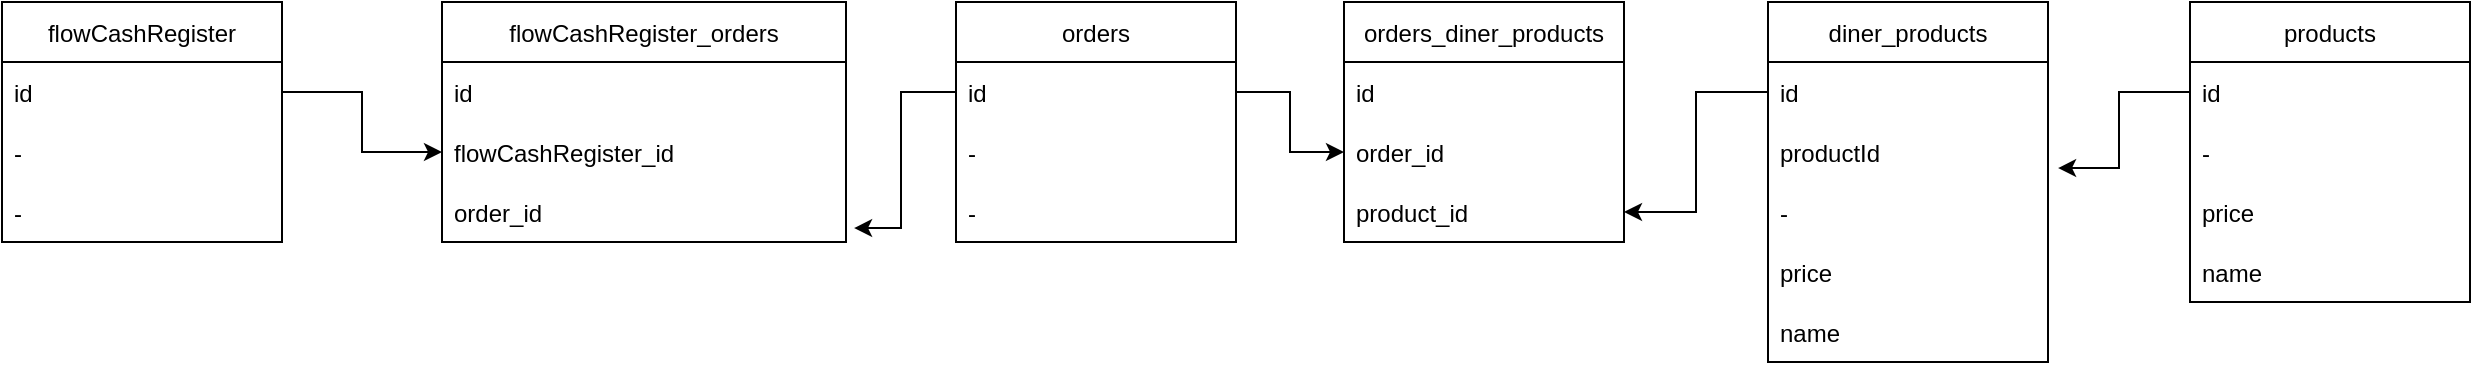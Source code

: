 <mxfile version="16.1.0" type="github"><diagram id="89PJdxlmcdVDWwbZeWa7" name="Page-1"><mxGraphModel dx="1422" dy="794" grid="0" gridSize="10" guides="1" tooltips="1" connect="1" arrows="1" fold="1" page="1" pageScale="1" pageWidth="827" pageHeight="1169" math="0" shadow="0"><root><mxCell id="0"/><mxCell id="1" parent="0"/><mxCell id="ib7c_oNLBqje75TYa74I-1" value="flowCashRegister" style="swimlane;fontStyle=0;childLayout=stackLayout;horizontal=1;startSize=30;horizontalStack=0;resizeParent=1;resizeParentMax=0;resizeLast=0;collapsible=1;marginBottom=0;" vertex="1" parent="1"><mxGeometry x="32" y="28" width="140" height="120" as="geometry"/></mxCell><mxCell id="ib7c_oNLBqje75TYa74I-2" value="id" style="text;strokeColor=none;fillColor=none;align=left;verticalAlign=middle;spacingLeft=4;spacingRight=4;overflow=hidden;points=[[0,0.5],[1,0.5]];portConstraint=eastwest;rotatable=0;" vertex="1" parent="ib7c_oNLBqje75TYa74I-1"><mxGeometry y="30" width="140" height="30" as="geometry"/></mxCell><mxCell id="ib7c_oNLBqje75TYa74I-3" value="-" style="text;strokeColor=none;fillColor=none;align=left;verticalAlign=middle;spacingLeft=4;spacingRight=4;overflow=hidden;points=[[0,0.5],[1,0.5]];portConstraint=eastwest;rotatable=0;" vertex="1" parent="ib7c_oNLBqje75TYa74I-1"><mxGeometry y="60" width="140" height="30" as="geometry"/></mxCell><mxCell id="ib7c_oNLBqje75TYa74I-4" value="-" style="text;strokeColor=none;fillColor=none;align=left;verticalAlign=middle;spacingLeft=4;spacingRight=4;overflow=hidden;points=[[0,0.5],[1,0.5]];portConstraint=eastwest;rotatable=0;" vertex="1" parent="ib7c_oNLBqje75TYa74I-1"><mxGeometry y="90" width="140" height="30" as="geometry"/></mxCell><mxCell id="ib7c_oNLBqje75TYa74I-5" value="flowCashRegister_orders" style="swimlane;fontStyle=0;childLayout=stackLayout;horizontal=1;startSize=30;horizontalStack=0;resizeParent=1;resizeParentMax=0;resizeLast=0;collapsible=1;marginBottom=0;" vertex="1" parent="1"><mxGeometry x="252" y="28" width="202" height="120" as="geometry"/></mxCell><mxCell id="ib7c_oNLBqje75TYa74I-6" value="id" style="text;strokeColor=none;fillColor=none;align=left;verticalAlign=middle;spacingLeft=4;spacingRight=4;overflow=hidden;points=[[0,0.5],[1,0.5]];portConstraint=eastwest;rotatable=0;" vertex="1" parent="ib7c_oNLBqje75TYa74I-5"><mxGeometry y="30" width="202" height="30" as="geometry"/></mxCell><mxCell id="ib7c_oNLBqje75TYa74I-7" value="flowCashRegister_id" style="text;strokeColor=none;fillColor=none;align=left;verticalAlign=middle;spacingLeft=4;spacingRight=4;overflow=hidden;points=[[0,0.5],[1,0.5]];portConstraint=eastwest;rotatable=0;" vertex="1" parent="ib7c_oNLBqje75TYa74I-5"><mxGeometry y="60" width="202" height="30" as="geometry"/></mxCell><mxCell id="ib7c_oNLBqje75TYa74I-8" value="order_id" style="text;strokeColor=none;fillColor=none;align=left;verticalAlign=middle;spacingLeft=4;spacingRight=4;overflow=hidden;points=[[0,0.5],[1,0.5]];portConstraint=eastwest;rotatable=0;" vertex="1" parent="ib7c_oNLBqje75TYa74I-5"><mxGeometry y="90" width="202" height="30" as="geometry"/></mxCell><mxCell id="ib7c_oNLBqje75TYa74I-11" value="" style="edgeStyle=orthogonalEdgeStyle;rounded=0;orthogonalLoop=1;jettySize=auto;html=1;entryX=0;entryY=0.5;entryDx=0;entryDy=0;" edge="1" parent="1" source="ib7c_oNLBqje75TYa74I-2" target="ib7c_oNLBqje75TYa74I-7"><mxGeometry relative="1" as="geometry"/></mxCell><mxCell id="ib7c_oNLBqje75TYa74I-12" value="orders" style="swimlane;fontStyle=0;childLayout=stackLayout;horizontal=1;startSize=30;horizontalStack=0;resizeParent=1;resizeParentMax=0;resizeLast=0;collapsible=1;marginBottom=0;" vertex="1" parent="1"><mxGeometry x="509" y="28" width="140" height="120" as="geometry"/></mxCell><mxCell id="ib7c_oNLBqje75TYa74I-13" value="id" style="text;strokeColor=none;fillColor=none;align=left;verticalAlign=middle;spacingLeft=4;spacingRight=4;overflow=hidden;points=[[0,0.5],[1,0.5]];portConstraint=eastwest;rotatable=0;" vertex="1" parent="ib7c_oNLBqje75TYa74I-12"><mxGeometry y="30" width="140" height="30" as="geometry"/></mxCell><mxCell id="ib7c_oNLBqje75TYa74I-14" value="-" style="text;strokeColor=none;fillColor=none;align=left;verticalAlign=middle;spacingLeft=4;spacingRight=4;overflow=hidden;points=[[0,0.5],[1,0.5]];portConstraint=eastwest;rotatable=0;" vertex="1" parent="ib7c_oNLBqje75TYa74I-12"><mxGeometry y="60" width="140" height="30" as="geometry"/></mxCell><mxCell id="ib7c_oNLBqje75TYa74I-15" value="-" style="text;strokeColor=none;fillColor=none;align=left;verticalAlign=middle;spacingLeft=4;spacingRight=4;overflow=hidden;points=[[0,0.5],[1,0.5]];portConstraint=eastwest;rotatable=0;" vertex="1" parent="ib7c_oNLBqje75TYa74I-12"><mxGeometry y="90" width="140" height="30" as="geometry"/></mxCell><mxCell id="ib7c_oNLBqje75TYa74I-16" style="edgeStyle=orthogonalEdgeStyle;rounded=0;orthogonalLoop=1;jettySize=auto;html=1;exitX=0;exitY=0.5;exitDx=0;exitDy=0;entryX=1.02;entryY=0.767;entryDx=0;entryDy=0;entryPerimeter=0;" edge="1" parent="1" source="ib7c_oNLBqje75TYa74I-13" target="ib7c_oNLBqje75TYa74I-8"><mxGeometry relative="1" as="geometry"/></mxCell><mxCell id="ib7c_oNLBqje75TYa74I-17" value="orders_diner_products" style="swimlane;fontStyle=0;childLayout=stackLayout;horizontal=1;startSize=30;horizontalStack=0;resizeParent=1;resizeParentMax=0;resizeLast=0;collapsible=1;marginBottom=0;" vertex="1" parent="1"><mxGeometry x="703" y="28" width="140" height="120" as="geometry"/></mxCell><mxCell id="ib7c_oNLBqje75TYa74I-18" value="id" style="text;strokeColor=none;fillColor=none;align=left;verticalAlign=middle;spacingLeft=4;spacingRight=4;overflow=hidden;points=[[0,0.5],[1,0.5]];portConstraint=eastwest;rotatable=0;" vertex="1" parent="ib7c_oNLBqje75TYa74I-17"><mxGeometry y="30" width="140" height="30" as="geometry"/></mxCell><mxCell id="ib7c_oNLBqje75TYa74I-19" value="order_id" style="text;strokeColor=none;fillColor=none;align=left;verticalAlign=middle;spacingLeft=4;spacingRight=4;overflow=hidden;points=[[0,0.5],[1,0.5]];portConstraint=eastwest;rotatable=0;" vertex="1" parent="ib7c_oNLBqje75TYa74I-17"><mxGeometry y="60" width="140" height="30" as="geometry"/></mxCell><mxCell id="ib7c_oNLBqje75TYa74I-20" value="product_id" style="text;strokeColor=none;fillColor=none;align=left;verticalAlign=middle;spacingLeft=4;spacingRight=4;overflow=hidden;points=[[0,0.5],[1,0.5]];portConstraint=eastwest;rotatable=0;" vertex="1" parent="ib7c_oNLBqje75TYa74I-17"><mxGeometry y="90" width="140" height="30" as="geometry"/></mxCell><mxCell id="ib7c_oNLBqje75TYa74I-21" style="edgeStyle=orthogonalEdgeStyle;rounded=0;orthogonalLoop=1;jettySize=auto;html=1;exitX=1;exitY=0.5;exitDx=0;exitDy=0;" edge="1" parent="1" source="ib7c_oNLBqje75TYa74I-13" target="ib7c_oNLBqje75TYa74I-19"><mxGeometry relative="1" as="geometry"/></mxCell><mxCell id="ib7c_oNLBqje75TYa74I-22" value="diner_products" style="swimlane;fontStyle=0;childLayout=stackLayout;horizontal=1;startSize=30;horizontalStack=0;resizeParent=1;resizeParentMax=0;resizeLast=0;collapsible=1;marginBottom=0;" vertex="1" parent="1"><mxGeometry x="915" y="28" width="140" height="180" as="geometry"/></mxCell><mxCell id="ib7c_oNLBqje75TYa74I-23" value="id" style="text;strokeColor=none;fillColor=none;align=left;verticalAlign=middle;spacingLeft=4;spacingRight=4;overflow=hidden;points=[[0,0.5],[1,0.5]];portConstraint=eastwest;rotatable=0;" vertex="1" parent="ib7c_oNLBqje75TYa74I-22"><mxGeometry y="30" width="140" height="30" as="geometry"/></mxCell><mxCell id="ib7c_oNLBqje75TYa74I-24" value="productId" style="text;strokeColor=none;fillColor=none;align=left;verticalAlign=middle;spacingLeft=4;spacingRight=4;overflow=hidden;points=[[0,0.5],[1,0.5]];portConstraint=eastwest;rotatable=0;" vertex="1" parent="ib7c_oNLBqje75TYa74I-22"><mxGeometry y="60" width="140" height="30" as="geometry"/></mxCell><mxCell id="ib7c_oNLBqje75TYa74I-25" value="-" style="text;strokeColor=none;fillColor=none;align=left;verticalAlign=middle;spacingLeft=4;spacingRight=4;overflow=hidden;points=[[0,0.5],[1,0.5]];portConstraint=eastwest;rotatable=0;" vertex="1" parent="ib7c_oNLBqje75TYa74I-22"><mxGeometry y="90" width="140" height="30" as="geometry"/></mxCell><mxCell id="ib7c_oNLBqje75TYa74I-36" value="price" style="text;strokeColor=none;fillColor=none;align=left;verticalAlign=middle;spacingLeft=4;spacingRight=4;overflow=hidden;points=[[0,0.5],[1,0.5]];portConstraint=eastwest;rotatable=0;" vertex="1" parent="ib7c_oNLBqje75TYa74I-22"><mxGeometry y="120" width="140" height="30" as="geometry"/></mxCell><mxCell id="ib7c_oNLBqje75TYa74I-37" value="name" style="text;strokeColor=none;fillColor=none;align=left;verticalAlign=middle;spacingLeft=4;spacingRight=4;overflow=hidden;points=[[0,0.5],[1,0.5]];portConstraint=eastwest;rotatable=0;" vertex="1" parent="ib7c_oNLBqje75TYa74I-22"><mxGeometry y="150" width="140" height="30" as="geometry"/></mxCell><mxCell id="ib7c_oNLBqje75TYa74I-26" style="edgeStyle=orthogonalEdgeStyle;rounded=0;orthogonalLoop=1;jettySize=auto;html=1;exitX=0;exitY=0.5;exitDx=0;exitDy=0;entryX=1;entryY=0.5;entryDx=0;entryDy=0;" edge="1" parent="1" source="ib7c_oNLBqje75TYa74I-23" target="ib7c_oNLBqje75TYa74I-20"><mxGeometry relative="1" as="geometry"/></mxCell><mxCell id="ib7c_oNLBqje75TYa74I-27" value="products" style="swimlane;fontStyle=0;childLayout=stackLayout;horizontal=1;startSize=30;horizontalStack=0;resizeParent=1;resizeParentMax=0;resizeLast=0;collapsible=1;marginBottom=0;" vertex="1" parent="1"><mxGeometry x="1126" y="28" width="140" height="150" as="geometry"><mxRectangle x="1097" y="28" width="73" height="30" as="alternateBounds"/></mxGeometry></mxCell><mxCell id="ib7c_oNLBqje75TYa74I-28" value="id" style="text;strokeColor=none;fillColor=none;align=left;verticalAlign=middle;spacingLeft=4;spacingRight=4;overflow=hidden;points=[[0,0.5],[1,0.5]];portConstraint=eastwest;rotatable=0;" vertex="1" parent="ib7c_oNLBqje75TYa74I-27"><mxGeometry y="30" width="140" height="30" as="geometry"/></mxCell><mxCell id="ib7c_oNLBqje75TYa74I-29" value="-" style="text;strokeColor=none;fillColor=none;align=left;verticalAlign=middle;spacingLeft=4;spacingRight=4;overflow=hidden;points=[[0,0.5],[1,0.5]];portConstraint=eastwest;rotatable=0;" vertex="1" parent="ib7c_oNLBqje75TYa74I-27"><mxGeometry y="60" width="140" height="30" as="geometry"/></mxCell><mxCell id="ib7c_oNLBqje75TYa74I-30" value="price" style="text;strokeColor=none;fillColor=none;align=left;verticalAlign=middle;spacingLeft=4;spacingRight=4;overflow=hidden;points=[[0,0.5],[1,0.5]];portConstraint=eastwest;rotatable=0;" vertex="1" parent="ib7c_oNLBqje75TYa74I-27"><mxGeometry y="90" width="140" height="30" as="geometry"/></mxCell><mxCell id="ib7c_oNLBqje75TYa74I-35" value="name" style="text;strokeColor=none;fillColor=none;align=left;verticalAlign=middle;spacingLeft=4;spacingRight=4;overflow=hidden;points=[[0,0.5],[1,0.5]];portConstraint=eastwest;rotatable=0;" vertex="1" parent="ib7c_oNLBqje75TYa74I-27"><mxGeometry y="120" width="140" height="30" as="geometry"/></mxCell><mxCell id="ib7c_oNLBqje75TYa74I-32" style="edgeStyle=orthogonalEdgeStyle;rounded=0;orthogonalLoop=1;jettySize=auto;html=1;exitX=0;exitY=0.5;exitDx=0;exitDy=0;entryX=1.036;entryY=0.767;entryDx=0;entryDy=0;entryPerimeter=0;" edge="1" parent="1" source="ib7c_oNLBqje75TYa74I-28" target="ib7c_oNLBqje75TYa74I-24"><mxGeometry relative="1" as="geometry"/></mxCell></root></mxGraphModel></diagram></mxfile>